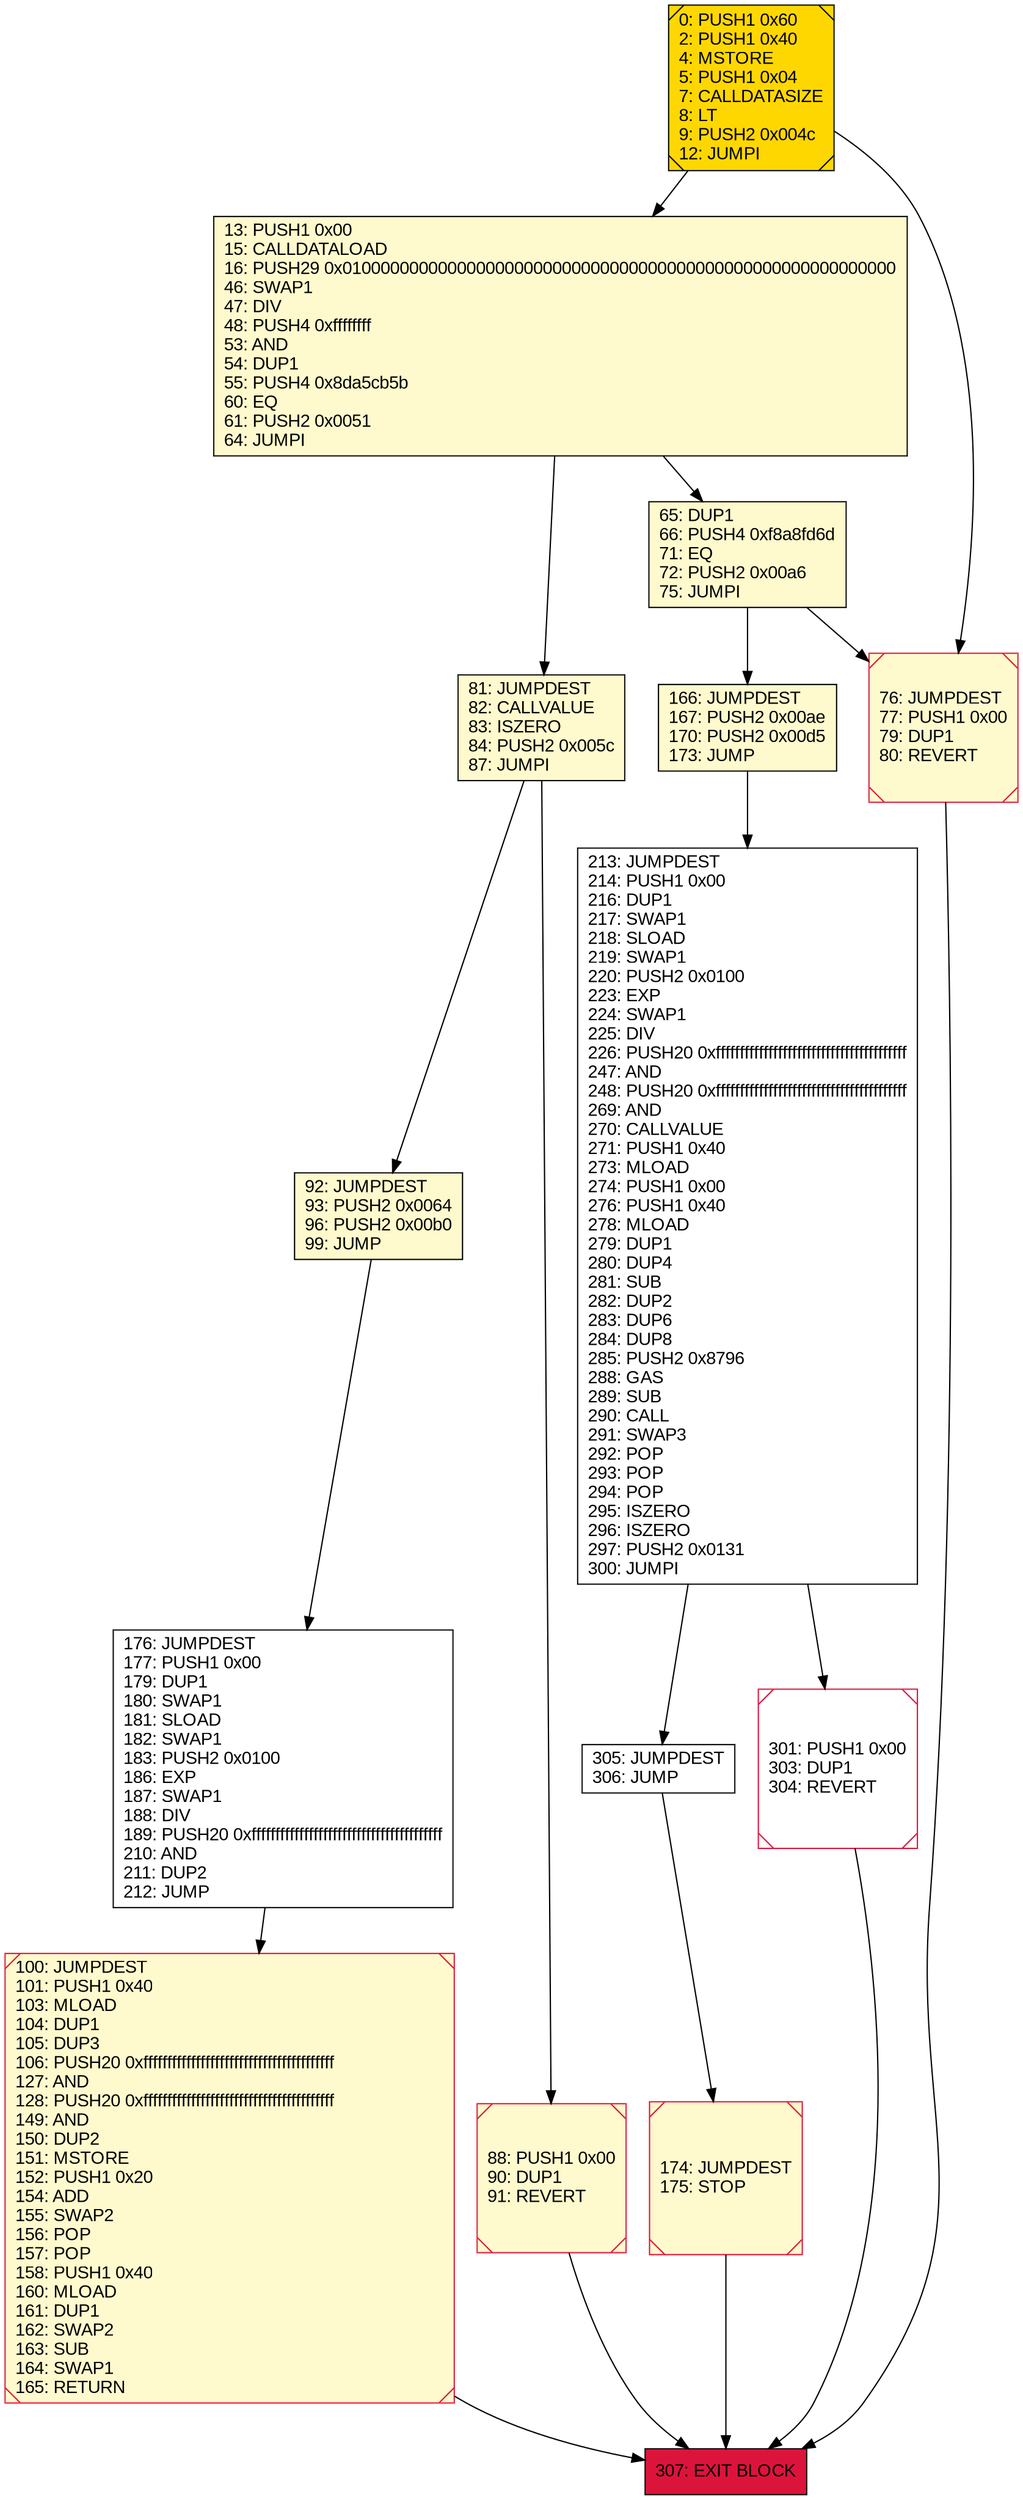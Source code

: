 digraph G {
bgcolor=transparent rankdir=UD;
node [shape=box style=filled color=black fillcolor=white fontname=arial fontcolor=black];
166 [label="166: JUMPDEST\l167: PUSH2 0x00ae\l170: PUSH2 0x00d5\l173: JUMP\l" fillcolor=lemonchiffon ];
92 [label="92: JUMPDEST\l93: PUSH2 0x0064\l96: PUSH2 0x00b0\l99: JUMP\l" fillcolor=lemonchiffon ];
0 [label="0: PUSH1 0x60\l2: PUSH1 0x40\l4: MSTORE\l5: PUSH1 0x04\l7: CALLDATASIZE\l8: LT\l9: PUSH2 0x004c\l12: JUMPI\l" fillcolor=lemonchiffon shape=Msquare fillcolor=gold ];
176 [label="176: JUMPDEST\l177: PUSH1 0x00\l179: DUP1\l180: SWAP1\l181: SLOAD\l182: SWAP1\l183: PUSH2 0x0100\l186: EXP\l187: SWAP1\l188: DIV\l189: PUSH20 0xffffffffffffffffffffffffffffffffffffffff\l210: AND\l211: DUP2\l212: JUMP\l" ];
305 [label="305: JUMPDEST\l306: JUMP\l" ];
13 [label="13: PUSH1 0x00\l15: CALLDATALOAD\l16: PUSH29 0x0100000000000000000000000000000000000000000000000000000000\l46: SWAP1\l47: DIV\l48: PUSH4 0xffffffff\l53: AND\l54: DUP1\l55: PUSH4 0x8da5cb5b\l60: EQ\l61: PUSH2 0x0051\l64: JUMPI\l" fillcolor=lemonchiffon ];
76 [label="76: JUMPDEST\l77: PUSH1 0x00\l79: DUP1\l80: REVERT\l" fillcolor=lemonchiffon shape=Msquare color=crimson ];
213 [label="213: JUMPDEST\l214: PUSH1 0x00\l216: DUP1\l217: SWAP1\l218: SLOAD\l219: SWAP1\l220: PUSH2 0x0100\l223: EXP\l224: SWAP1\l225: DIV\l226: PUSH20 0xffffffffffffffffffffffffffffffffffffffff\l247: AND\l248: PUSH20 0xffffffffffffffffffffffffffffffffffffffff\l269: AND\l270: CALLVALUE\l271: PUSH1 0x40\l273: MLOAD\l274: PUSH1 0x00\l276: PUSH1 0x40\l278: MLOAD\l279: DUP1\l280: DUP4\l281: SUB\l282: DUP2\l283: DUP6\l284: DUP8\l285: PUSH2 0x8796\l288: GAS\l289: SUB\l290: CALL\l291: SWAP3\l292: POP\l293: POP\l294: POP\l295: ISZERO\l296: ISZERO\l297: PUSH2 0x0131\l300: JUMPI\l" ];
301 [label="301: PUSH1 0x00\l303: DUP1\l304: REVERT\l" shape=Msquare color=crimson ];
81 [label="81: JUMPDEST\l82: CALLVALUE\l83: ISZERO\l84: PUSH2 0x005c\l87: JUMPI\l" fillcolor=lemonchiffon ];
65 [label="65: DUP1\l66: PUSH4 0xf8a8fd6d\l71: EQ\l72: PUSH2 0x00a6\l75: JUMPI\l" fillcolor=lemonchiffon ];
307 [label="307: EXIT BLOCK\l" fillcolor=crimson ];
100 [label="100: JUMPDEST\l101: PUSH1 0x40\l103: MLOAD\l104: DUP1\l105: DUP3\l106: PUSH20 0xffffffffffffffffffffffffffffffffffffffff\l127: AND\l128: PUSH20 0xffffffffffffffffffffffffffffffffffffffff\l149: AND\l150: DUP2\l151: MSTORE\l152: PUSH1 0x20\l154: ADD\l155: SWAP2\l156: POP\l157: POP\l158: PUSH1 0x40\l160: MLOAD\l161: DUP1\l162: SWAP2\l163: SUB\l164: SWAP1\l165: RETURN\l" fillcolor=lemonchiffon shape=Msquare color=crimson ];
88 [label="88: PUSH1 0x00\l90: DUP1\l91: REVERT\l" fillcolor=lemonchiffon shape=Msquare color=crimson ];
174 [label="174: JUMPDEST\l175: STOP\l" fillcolor=lemonchiffon shape=Msquare color=crimson ];
92 -> 176;
100 -> 307;
213 -> 301;
81 -> 88;
174 -> 307;
88 -> 307;
166 -> 213;
213 -> 305;
0 -> 13;
0 -> 76;
176 -> 100;
81 -> 92;
65 -> 166;
13 -> 81;
13 -> 65;
76 -> 307;
65 -> 76;
305 -> 174;
301 -> 307;
}